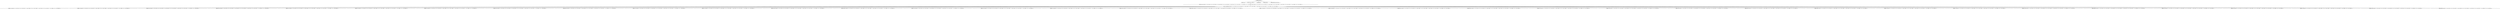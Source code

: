 digraph "getValues" {  
"538" [label = <(METHOD,getValues)<SUB>286</SUB>> ]
"539" [label = <(PARAM,this)<SUB>286</SUB>> ]
"540" [label = <(BLOCK,&lt;empty&gt;,&lt;empty&gt;)<SUB>286</SUB>> ]
"541" [label = <(RETURN,return new String[] { &quot;K&quot;, &quot;k&quot;, &quot;kilo&quot;, &quot;KILO&quot;, &quot;Ki&quot;, &quot;KI&quot;, &quot;ki&quot;, &quot;kibi&quot;, &quot;KIBI&quot;, &quot;M&quot;, &quot;m&quot;, &quot;mega&quot;, &quot;MEGA&quot;, &quot;Mi&quot;, &quot;MI&quot;, &quot;mi&quot;, &quot;mebi&quot;, &quot;MEBI&quot;, &quot;G&quot;, &quot;g&quot;, &quot;giga&quot;, &quot;GIGA&quot;, &quot;Gi&quot;, &quot;GI&quot;, &quot;gi&quot;, &quot;gibi&quot;, &quot;GIBI&quot;, &quot;T&quot;, &quot;t&quot;, &quot;tera&quot;, &quot;TERA&quot;, &quot;Ti&quot;, &quot;TI&quot;, &quot;ti&quot;, &quot;tebi&quot;, &quot;TEBI&quot; };,return new String[] { &quot;K&quot;, &quot;k&quot;, &quot;kilo&quot;, &quot;KILO&quot;, &quot;Ki&quot;, &quot;KI&quot;, &quot;ki&quot;, &quot;kibi&quot;, &quot;KIBI&quot;, &quot;M&quot;, &quot;m&quot;, &quot;mega&quot;, &quot;MEGA&quot;, &quot;Mi&quot;, &quot;MI&quot;, &quot;mi&quot;, &quot;mebi&quot;, &quot;MEBI&quot;, &quot;G&quot;, &quot;g&quot;, &quot;giga&quot;, &quot;GIGA&quot;, &quot;Gi&quot;, &quot;GI&quot;, &quot;gi&quot;, &quot;gibi&quot;, &quot;GIBI&quot;, &quot;T&quot;, &quot;t&quot;, &quot;tera&quot;, &quot;TERA&quot;, &quot;Ti&quot;, &quot;TI&quot;, &quot;ti&quot;, &quot;tebi&quot;, &quot;TEBI&quot; };)<SUB>287</SUB>> ]
"542" [label = <(&lt;operator&gt;.arrayInitializer,new String[] { &quot;K&quot;, &quot;k&quot;, &quot;kilo&quot;, &quot;KILO&quot;, &quot;Ki&quot;, &quot;KI&quot;, &quot;ki&quot;, &quot;kibi&quot;, &quot;KIBI&quot;, &quot;M&quot;, &quot;m&quot;, &quot;mega&quot;, &quot;MEGA&quot;, &quot;Mi&quot;, &quot;MI&quot;, &quot;mi&quot;, &quot;mebi&quot;, &quot;MEBI&quot;, &quot;G&quot;, &quot;g&quot;, &quot;giga&quot;, &quot;GIGA&quot;, &quot;Gi&quot;, &quot;GI&quot;, &quot;gi&quot;, &quot;gibi&quot;, &quot;GIBI&quot;, &quot;T&quot;, &quot;t&quot;, &quot;tera&quot;, &quot;TERA&quot;, &quot;Ti&quot;, &quot;TI&quot;, &quot;ti&quot;, &quot;tebi&quot;, &quot;TEBI&quot; })<SUB>287</SUB>> ]
"543" [label = <(LITERAL,&quot;K&quot;,new String[] { &quot;K&quot;, &quot;k&quot;, &quot;kilo&quot;, &quot;KILO&quot;, &quot;Ki&quot;, &quot;KI&quot;, &quot;ki&quot;, &quot;kibi&quot;, &quot;KIBI&quot;, &quot;M&quot;, &quot;m&quot;, &quot;mega&quot;, &quot;MEGA&quot;, &quot;Mi&quot;, &quot;MI&quot;, &quot;mi&quot;, &quot;mebi&quot;, &quot;MEBI&quot;, &quot;G&quot;, &quot;g&quot;, &quot;giga&quot;, &quot;GIGA&quot;, &quot;Gi&quot;, &quot;GI&quot;, &quot;gi&quot;, &quot;gibi&quot;, &quot;GIBI&quot;, &quot;T&quot;, &quot;t&quot;, &quot;tera&quot;, &quot;TERA&quot;, &quot;Ti&quot;, &quot;TI&quot;, &quot;ti&quot;, &quot;tebi&quot;, &quot;TEBI&quot; })<SUB>287</SUB>> ]
"544" [label = <(LITERAL,&quot;k&quot;,new String[] { &quot;K&quot;, &quot;k&quot;, &quot;kilo&quot;, &quot;KILO&quot;, &quot;Ki&quot;, &quot;KI&quot;, &quot;ki&quot;, &quot;kibi&quot;, &quot;KIBI&quot;, &quot;M&quot;, &quot;m&quot;, &quot;mega&quot;, &quot;MEGA&quot;, &quot;Mi&quot;, &quot;MI&quot;, &quot;mi&quot;, &quot;mebi&quot;, &quot;MEBI&quot;, &quot;G&quot;, &quot;g&quot;, &quot;giga&quot;, &quot;GIGA&quot;, &quot;Gi&quot;, &quot;GI&quot;, &quot;gi&quot;, &quot;gibi&quot;, &quot;GIBI&quot;, &quot;T&quot;, &quot;t&quot;, &quot;tera&quot;, &quot;TERA&quot;, &quot;Ti&quot;, &quot;TI&quot;, &quot;ti&quot;, &quot;tebi&quot;, &quot;TEBI&quot; })<SUB>287</SUB>> ]
"545" [label = <(LITERAL,&quot;kilo&quot;,new String[] { &quot;K&quot;, &quot;k&quot;, &quot;kilo&quot;, &quot;KILO&quot;, &quot;Ki&quot;, &quot;KI&quot;, &quot;ki&quot;, &quot;kibi&quot;, &quot;KIBI&quot;, &quot;M&quot;, &quot;m&quot;, &quot;mega&quot;, &quot;MEGA&quot;, &quot;Mi&quot;, &quot;MI&quot;, &quot;mi&quot;, &quot;mebi&quot;, &quot;MEBI&quot;, &quot;G&quot;, &quot;g&quot;, &quot;giga&quot;, &quot;GIGA&quot;, &quot;Gi&quot;, &quot;GI&quot;, &quot;gi&quot;, &quot;gibi&quot;, &quot;GIBI&quot;, &quot;T&quot;, &quot;t&quot;, &quot;tera&quot;, &quot;TERA&quot;, &quot;Ti&quot;, &quot;TI&quot;, &quot;ti&quot;, &quot;tebi&quot;, &quot;TEBI&quot; })<SUB>287</SUB>> ]
"546" [label = <(LITERAL,&quot;KILO&quot;,new String[] { &quot;K&quot;, &quot;k&quot;, &quot;kilo&quot;, &quot;KILO&quot;, &quot;Ki&quot;, &quot;KI&quot;, &quot;ki&quot;, &quot;kibi&quot;, &quot;KIBI&quot;, &quot;M&quot;, &quot;m&quot;, &quot;mega&quot;, &quot;MEGA&quot;, &quot;Mi&quot;, &quot;MI&quot;, &quot;mi&quot;, &quot;mebi&quot;, &quot;MEBI&quot;, &quot;G&quot;, &quot;g&quot;, &quot;giga&quot;, &quot;GIGA&quot;, &quot;Gi&quot;, &quot;GI&quot;, &quot;gi&quot;, &quot;gibi&quot;, &quot;GIBI&quot;, &quot;T&quot;, &quot;t&quot;, &quot;tera&quot;, &quot;TERA&quot;, &quot;Ti&quot;, &quot;TI&quot;, &quot;ti&quot;, &quot;tebi&quot;, &quot;TEBI&quot; })<SUB>287</SUB>> ]
"547" [label = <(LITERAL,&quot;Ki&quot;,new String[] { &quot;K&quot;, &quot;k&quot;, &quot;kilo&quot;, &quot;KILO&quot;, &quot;Ki&quot;, &quot;KI&quot;, &quot;ki&quot;, &quot;kibi&quot;, &quot;KIBI&quot;, &quot;M&quot;, &quot;m&quot;, &quot;mega&quot;, &quot;MEGA&quot;, &quot;Mi&quot;, &quot;MI&quot;, &quot;mi&quot;, &quot;mebi&quot;, &quot;MEBI&quot;, &quot;G&quot;, &quot;g&quot;, &quot;giga&quot;, &quot;GIGA&quot;, &quot;Gi&quot;, &quot;GI&quot;, &quot;gi&quot;, &quot;gibi&quot;, &quot;GIBI&quot;, &quot;T&quot;, &quot;t&quot;, &quot;tera&quot;, &quot;TERA&quot;, &quot;Ti&quot;, &quot;TI&quot;, &quot;ti&quot;, &quot;tebi&quot;, &quot;TEBI&quot; })<SUB>288</SUB>> ]
"548" [label = <(LITERAL,&quot;KI&quot;,new String[] { &quot;K&quot;, &quot;k&quot;, &quot;kilo&quot;, &quot;KILO&quot;, &quot;Ki&quot;, &quot;KI&quot;, &quot;ki&quot;, &quot;kibi&quot;, &quot;KIBI&quot;, &quot;M&quot;, &quot;m&quot;, &quot;mega&quot;, &quot;MEGA&quot;, &quot;Mi&quot;, &quot;MI&quot;, &quot;mi&quot;, &quot;mebi&quot;, &quot;MEBI&quot;, &quot;G&quot;, &quot;g&quot;, &quot;giga&quot;, &quot;GIGA&quot;, &quot;Gi&quot;, &quot;GI&quot;, &quot;gi&quot;, &quot;gibi&quot;, &quot;GIBI&quot;, &quot;T&quot;, &quot;t&quot;, &quot;tera&quot;, &quot;TERA&quot;, &quot;Ti&quot;, &quot;TI&quot;, &quot;ti&quot;, &quot;tebi&quot;, &quot;TEBI&quot; })<SUB>288</SUB>> ]
"549" [label = <(LITERAL,&quot;ki&quot;,new String[] { &quot;K&quot;, &quot;k&quot;, &quot;kilo&quot;, &quot;KILO&quot;, &quot;Ki&quot;, &quot;KI&quot;, &quot;ki&quot;, &quot;kibi&quot;, &quot;KIBI&quot;, &quot;M&quot;, &quot;m&quot;, &quot;mega&quot;, &quot;MEGA&quot;, &quot;Mi&quot;, &quot;MI&quot;, &quot;mi&quot;, &quot;mebi&quot;, &quot;MEBI&quot;, &quot;G&quot;, &quot;g&quot;, &quot;giga&quot;, &quot;GIGA&quot;, &quot;Gi&quot;, &quot;GI&quot;, &quot;gi&quot;, &quot;gibi&quot;, &quot;GIBI&quot;, &quot;T&quot;, &quot;t&quot;, &quot;tera&quot;, &quot;TERA&quot;, &quot;Ti&quot;, &quot;TI&quot;, &quot;ti&quot;, &quot;tebi&quot;, &quot;TEBI&quot; })<SUB>288</SUB>> ]
"550" [label = <(LITERAL,&quot;kibi&quot;,new String[] { &quot;K&quot;, &quot;k&quot;, &quot;kilo&quot;, &quot;KILO&quot;, &quot;Ki&quot;, &quot;KI&quot;, &quot;ki&quot;, &quot;kibi&quot;, &quot;KIBI&quot;, &quot;M&quot;, &quot;m&quot;, &quot;mega&quot;, &quot;MEGA&quot;, &quot;Mi&quot;, &quot;MI&quot;, &quot;mi&quot;, &quot;mebi&quot;, &quot;MEBI&quot;, &quot;G&quot;, &quot;g&quot;, &quot;giga&quot;, &quot;GIGA&quot;, &quot;Gi&quot;, &quot;GI&quot;, &quot;gi&quot;, &quot;gibi&quot;, &quot;GIBI&quot;, &quot;T&quot;, &quot;t&quot;, &quot;tera&quot;, &quot;TERA&quot;, &quot;Ti&quot;, &quot;TI&quot;, &quot;ti&quot;, &quot;tebi&quot;, &quot;TEBI&quot; })<SUB>288</SUB>> ]
"551" [label = <(LITERAL,&quot;KIBI&quot;,new String[] { &quot;K&quot;, &quot;k&quot;, &quot;kilo&quot;, &quot;KILO&quot;, &quot;Ki&quot;, &quot;KI&quot;, &quot;ki&quot;, &quot;kibi&quot;, &quot;KIBI&quot;, &quot;M&quot;, &quot;m&quot;, &quot;mega&quot;, &quot;MEGA&quot;, &quot;Mi&quot;, &quot;MI&quot;, &quot;mi&quot;, &quot;mebi&quot;, &quot;MEBI&quot;, &quot;G&quot;, &quot;g&quot;, &quot;giga&quot;, &quot;GIGA&quot;, &quot;Gi&quot;, &quot;GI&quot;, &quot;gi&quot;, &quot;gibi&quot;, &quot;GIBI&quot;, &quot;T&quot;, &quot;t&quot;, &quot;tera&quot;, &quot;TERA&quot;, &quot;Ti&quot;, &quot;TI&quot;, &quot;ti&quot;, &quot;tebi&quot;, &quot;TEBI&quot; })<SUB>288</SUB>> ]
"552" [label = <(LITERAL,&quot;M&quot;,new String[] { &quot;K&quot;, &quot;k&quot;, &quot;kilo&quot;, &quot;KILO&quot;, &quot;Ki&quot;, &quot;KI&quot;, &quot;ki&quot;, &quot;kibi&quot;, &quot;KIBI&quot;, &quot;M&quot;, &quot;m&quot;, &quot;mega&quot;, &quot;MEGA&quot;, &quot;Mi&quot;, &quot;MI&quot;, &quot;mi&quot;, &quot;mebi&quot;, &quot;MEBI&quot;, &quot;G&quot;, &quot;g&quot;, &quot;giga&quot;, &quot;GIGA&quot;, &quot;Gi&quot;, &quot;GI&quot;, &quot;gi&quot;, &quot;gibi&quot;, &quot;GIBI&quot;, &quot;T&quot;, &quot;t&quot;, &quot;tera&quot;, &quot;TERA&quot;, &quot;Ti&quot;, &quot;TI&quot;, &quot;ti&quot;, &quot;tebi&quot;, &quot;TEBI&quot; })<SUB>289</SUB>> ]
"553" [label = <(LITERAL,&quot;m&quot;,new String[] { &quot;K&quot;, &quot;k&quot;, &quot;kilo&quot;, &quot;KILO&quot;, &quot;Ki&quot;, &quot;KI&quot;, &quot;ki&quot;, &quot;kibi&quot;, &quot;KIBI&quot;, &quot;M&quot;, &quot;m&quot;, &quot;mega&quot;, &quot;MEGA&quot;, &quot;Mi&quot;, &quot;MI&quot;, &quot;mi&quot;, &quot;mebi&quot;, &quot;MEBI&quot;, &quot;G&quot;, &quot;g&quot;, &quot;giga&quot;, &quot;GIGA&quot;, &quot;Gi&quot;, &quot;GI&quot;, &quot;gi&quot;, &quot;gibi&quot;, &quot;GIBI&quot;, &quot;T&quot;, &quot;t&quot;, &quot;tera&quot;, &quot;TERA&quot;, &quot;Ti&quot;, &quot;TI&quot;, &quot;ti&quot;, &quot;tebi&quot;, &quot;TEBI&quot; })<SUB>289</SUB>> ]
"554" [label = <(LITERAL,&quot;mega&quot;,new String[] { &quot;K&quot;, &quot;k&quot;, &quot;kilo&quot;, &quot;KILO&quot;, &quot;Ki&quot;, &quot;KI&quot;, &quot;ki&quot;, &quot;kibi&quot;, &quot;KIBI&quot;, &quot;M&quot;, &quot;m&quot;, &quot;mega&quot;, &quot;MEGA&quot;, &quot;Mi&quot;, &quot;MI&quot;, &quot;mi&quot;, &quot;mebi&quot;, &quot;MEBI&quot;, &quot;G&quot;, &quot;g&quot;, &quot;giga&quot;, &quot;GIGA&quot;, &quot;Gi&quot;, &quot;GI&quot;, &quot;gi&quot;, &quot;gibi&quot;, &quot;GIBI&quot;, &quot;T&quot;, &quot;t&quot;, &quot;tera&quot;, &quot;TERA&quot;, &quot;Ti&quot;, &quot;TI&quot;, &quot;ti&quot;, &quot;tebi&quot;, &quot;TEBI&quot; })<SUB>289</SUB>> ]
"555" [label = <(LITERAL,&quot;MEGA&quot;,new String[] { &quot;K&quot;, &quot;k&quot;, &quot;kilo&quot;, &quot;KILO&quot;, &quot;Ki&quot;, &quot;KI&quot;, &quot;ki&quot;, &quot;kibi&quot;, &quot;KIBI&quot;, &quot;M&quot;, &quot;m&quot;, &quot;mega&quot;, &quot;MEGA&quot;, &quot;Mi&quot;, &quot;MI&quot;, &quot;mi&quot;, &quot;mebi&quot;, &quot;MEBI&quot;, &quot;G&quot;, &quot;g&quot;, &quot;giga&quot;, &quot;GIGA&quot;, &quot;Gi&quot;, &quot;GI&quot;, &quot;gi&quot;, &quot;gibi&quot;, &quot;GIBI&quot;, &quot;T&quot;, &quot;t&quot;, &quot;tera&quot;, &quot;TERA&quot;, &quot;Ti&quot;, &quot;TI&quot;, &quot;ti&quot;, &quot;tebi&quot;, &quot;TEBI&quot; })<SUB>289</SUB>> ]
"556" [label = <(LITERAL,&quot;Mi&quot;,new String[] { &quot;K&quot;, &quot;k&quot;, &quot;kilo&quot;, &quot;KILO&quot;, &quot;Ki&quot;, &quot;KI&quot;, &quot;ki&quot;, &quot;kibi&quot;, &quot;KIBI&quot;, &quot;M&quot;, &quot;m&quot;, &quot;mega&quot;, &quot;MEGA&quot;, &quot;Mi&quot;, &quot;MI&quot;, &quot;mi&quot;, &quot;mebi&quot;, &quot;MEBI&quot;, &quot;G&quot;, &quot;g&quot;, &quot;giga&quot;, &quot;GIGA&quot;, &quot;Gi&quot;, &quot;GI&quot;, &quot;gi&quot;, &quot;gibi&quot;, &quot;GIBI&quot;, &quot;T&quot;, &quot;t&quot;, &quot;tera&quot;, &quot;TERA&quot;, &quot;Ti&quot;, &quot;TI&quot;, &quot;ti&quot;, &quot;tebi&quot;, &quot;TEBI&quot; })<SUB>290</SUB>> ]
"557" [label = <(LITERAL,&quot;MI&quot;,new String[] { &quot;K&quot;, &quot;k&quot;, &quot;kilo&quot;, &quot;KILO&quot;, &quot;Ki&quot;, &quot;KI&quot;, &quot;ki&quot;, &quot;kibi&quot;, &quot;KIBI&quot;, &quot;M&quot;, &quot;m&quot;, &quot;mega&quot;, &quot;MEGA&quot;, &quot;Mi&quot;, &quot;MI&quot;, &quot;mi&quot;, &quot;mebi&quot;, &quot;MEBI&quot;, &quot;G&quot;, &quot;g&quot;, &quot;giga&quot;, &quot;GIGA&quot;, &quot;Gi&quot;, &quot;GI&quot;, &quot;gi&quot;, &quot;gibi&quot;, &quot;GIBI&quot;, &quot;T&quot;, &quot;t&quot;, &quot;tera&quot;, &quot;TERA&quot;, &quot;Ti&quot;, &quot;TI&quot;, &quot;ti&quot;, &quot;tebi&quot;, &quot;TEBI&quot; })<SUB>290</SUB>> ]
"558" [label = <(LITERAL,&quot;mi&quot;,new String[] { &quot;K&quot;, &quot;k&quot;, &quot;kilo&quot;, &quot;KILO&quot;, &quot;Ki&quot;, &quot;KI&quot;, &quot;ki&quot;, &quot;kibi&quot;, &quot;KIBI&quot;, &quot;M&quot;, &quot;m&quot;, &quot;mega&quot;, &quot;MEGA&quot;, &quot;Mi&quot;, &quot;MI&quot;, &quot;mi&quot;, &quot;mebi&quot;, &quot;MEBI&quot;, &quot;G&quot;, &quot;g&quot;, &quot;giga&quot;, &quot;GIGA&quot;, &quot;Gi&quot;, &quot;GI&quot;, &quot;gi&quot;, &quot;gibi&quot;, &quot;GIBI&quot;, &quot;T&quot;, &quot;t&quot;, &quot;tera&quot;, &quot;TERA&quot;, &quot;Ti&quot;, &quot;TI&quot;, &quot;ti&quot;, &quot;tebi&quot;, &quot;TEBI&quot; })<SUB>290</SUB>> ]
"559" [label = <(LITERAL,&quot;mebi&quot;,new String[] { &quot;K&quot;, &quot;k&quot;, &quot;kilo&quot;, &quot;KILO&quot;, &quot;Ki&quot;, &quot;KI&quot;, &quot;ki&quot;, &quot;kibi&quot;, &quot;KIBI&quot;, &quot;M&quot;, &quot;m&quot;, &quot;mega&quot;, &quot;MEGA&quot;, &quot;Mi&quot;, &quot;MI&quot;, &quot;mi&quot;, &quot;mebi&quot;, &quot;MEBI&quot;, &quot;G&quot;, &quot;g&quot;, &quot;giga&quot;, &quot;GIGA&quot;, &quot;Gi&quot;, &quot;GI&quot;, &quot;gi&quot;, &quot;gibi&quot;, &quot;GIBI&quot;, &quot;T&quot;, &quot;t&quot;, &quot;tera&quot;, &quot;TERA&quot;, &quot;Ti&quot;, &quot;TI&quot;, &quot;ti&quot;, &quot;tebi&quot;, &quot;TEBI&quot; })<SUB>290</SUB>> ]
"560" [label = <(LITERAL,&quot;MEBI&quot;,new String[] { &quot;K&quot;, &quot;k&quot;, &quot;kilo&quot;, &quot;KILO&quot;, &quot;Ki&quot;, &quot;KI&quot;, &quot;ki&quot;, &quot;kibi&quot;, &quot;KIBI&quot;, &quot;M&quot;, &quot;m&quot;, &quot;mega&quot;, &quot;MEGA&quot;, &quot;Mi&quot;, &quot;MI&quot;, &quot;mi&quot;, &quot;mebi&quot;, &quot;MEBI&quot;, &quot;G&quot;, &quot;g&quot;, &quot;giga&quot;, &quot;GIGA&quot;, &quot;Gi&quot;, &quot;GI&quot;, &quot;gi&quot;, &quot;gibi&quot;, &quot;GIBI&quot;, &quot;T&quot;, &quot;t&quot;, &quot;tera&quot;, &quot;TERA&quot;, &quot;Ti&quot;, &quot;TI&quot;, &quot;ti&quot;, &quot;tebi&quot;, &quot;TEBI&quot; })<SUB>290</SUB>> ]
"561" [label = <(LITERAL,&quot;G&quot;,new String[] { &quot;K&quot;, &quot;k&quot;, &quot;kilo&quot;, &quot;KILO&quot;, &quot;Ki&quot;, &quot;KI&quot;, &quot;ki&quot;, &quot;kibi&quot;, &quot;KIBI&quot;, &quot;M&quot;, &quot;m&quot;, &quot;mega&quot;, &quot;MEGA&quot;, &quot;Mi&quot;, &quot;MI&quot;, &quot;mi&quot;, &quot;mebi&quot;, &quot;MEBI&quot;, &quot;G&quot;, &quot;g&quot;, &quot;giga&quot;, &quot;GIGA&quot;, &quot;Gi&quot;, &quot;GI&quot;, &quot;gi&quot;, &quot;gibi&quot;, &quot;GIBI&quot;, &quot;T&quot;, &quot;t&quot;, &quot;tera&quot;, &quot;TERA&quot;, &quot;Ti&quot;, &quot;TI&quot;, &quot;ti&quot;, &quot;tebi&quot;, &quot;TEBI&quot; })<SUB>291</SUB>> ]
"562" [label = <(LITERAL,&quot;g&quot;,new String[] { &quot;K&quot;, &quot;k&quot;, &quot;kilo&quot;, &quot;KILO&quot;, &quot;Ki&quot;, &quot;KI&quot;, &quot;ki&quot;, &quot;kibi&quot;, &quot;KIBI&quot;, &quot;M&quot;, &quot;m&quot;, &quot;mega&quot;, &quot;MEGA&quot;, &quot;Mi&quot;, &quot;MI&quot;, &quot;mi&quot;, &quot;mebi&quot;, &quot;MEBI&quot;, &quot;G&quot;, &quot;g&quot;, &quot;giga&quot;, &quot;GIGA&quot;, &quot;Gi&quot;, &quot;GI&quot;, &quot;gi&quot;, &quot;gibi&quot;, &quot;GIBI&quot;, &quot;T&quot;, &quot;t&quot;, &quot;tera&quot;, &quot;TERA&quot;, &quot;Ti&quot;, &quot;TI&quot;, &quot;ti&quot;, &quot;tebi&quot;, &quot;TEBI&quot; })<SUB>291</SUB>> ]
"563" [label = <(LITERAL,&quot;giga&quot;,new String[] { &quot;K&quot;, &quot;k&quot;, &quot;kilo&quot;, &quot;KILO&quot;, &quot;Ki&quot;, &quot;KI&quot;, &quot;ki&quot;, &quot;kibi&quot;, &quot;KIBI&quot;, &quot;M&quot;, &quot;m&quot;, &quot;mega&quot;, &quot;MEGA&quot;, &quot;Mi&quot;, &quot;MI&quot;, &quot;mi&quot;, &quot;mebi&quot;, &quot;MEBI&quot;, &quot;G&quot;, &quot;g&quot;, &quot;giga&quot;, &quot;GIGA&quot;, &quot;Gi&quot;, &quot;GI&quot;, &quot;gi&quot;, &quot;gibi&quot;, &quot;GIBI&quot;, &quot;T&quot;, &quot;t&quot;, &quot;tera&quot;, &quot;TERA&quot;, &quot;Ti&quot;, &quot;TI&quot;, &quot;ti&quot;, &quot;tebi&quot;, &quot;TEBI&quot; })<SUB>291</SUB>> ]
"564" [label = <(LITERAL,&quot;GIGA&quot;,new String[] { &quot;K&quot;, &quot;k&quot;, &quot;kilo&quot;, &quot;KILO&quot;, &quot;Ki&quot;, &quot;KI&quot;, &quot;ki&quot;, &quot;kibi&quot;, &quot;KIBI&quot;, &quot;M&quot;, &quot;m&quot;, &quot;mega&quot;, &quot;MEGA&quot;, &quot;Mi&quot;, &quot;MI&quot;, &quot;mi&quot;, &quot;mebi&quot;, &quot;MEBI&quot;, &quot;G&quot;, &quot;g&quot;, &quot;giga&quot;, &quot;GIGA&quot;, &quot;Gi&quot;, &quot;GI&quot;, &quot;gi&quot;, &quot;gibi&quot;, &quot;GIBI&quot;, &quot;T&quot;, &quot;t&quot;, &quot;tera&quot;, &quot;TERA&quot;, &quot;Ti&quot;, &quot;TI&quot;, &quot;ti&quot;, &quot;tebi&quot;, &quot;TEBI&quot; })<SUB>291</SUB>> ]
"565" [label = <(LITERAL,&quot;Gi&quot;,new String[] { &quot;K&quot;, &quot;k&quot;, &quot;kilo&quot;, &quot;KILO&quot;, &quot;Ki&quot;, &quot;KI&quot;, &quot;ki&quot;, &quot;kibi&quot;, &quot;KIBI&quot;, &quot;M&quot;, &quot;m&quot;, &quot;mega&quot;, &quot;MEGA&quot;, &quot;Mi&quot;, &quot;MI&quot;, &quot;mi&quot;, &quot;mebi&quot;, &quot;MEBI&quot;, &quot;G&quot;, &quot;g&quot;, &quot;giga&quot;, &quot;GIGA&quot;, &quot;Gi&quot;, &quot;GI&quot;, &quot;gi&quot;, &quot;gibi&quot;, &quot;GIBI&quot;, &quot;T&quot;, &quot;t&quot;, &quot;tera&quot;, &quot;TERA&quot;, &quot;Ti&quot;, &quot;TI&quot;, &quot;ti&quot;, &quot;tebi&quot;, &quot;TEBI&quot; })<SUB>292</SUB>> ]
"566" [label = <(LITERAL,&quot;GI&quot;,new String[] { &quot;K&quot;, &quot;k&quot;, &quot;kilo&quot;, &quot;KILO&quot;, &quot;Ki&quot;, &quot;KI&quot;, &quot;ki&quot;, &quot;kibi&quot;, &quot;KIBI&quot;, &quot;M&quot;, &quot;m&quot;, &quot;mega&quot;, &quot;MEGA&quot;, &quot;Mi&quot;, &quot;MI&quot;, &quot;mi&quot;, &quot;mebi&quot;, &quot;MEBI&quot;, &quot;G&quot;, &quot;g&quot;, &quot;giga&quot;, &quot;GIGA&quot;, &quot;Gi&quot;, &quot;GI&quot;, &quot;gi&quot;, &quot;gibi&quot;, &quot;GIBI&quot;, &quot;T&quot;, &quot;t&quot;, &quot;tera&quot;, &quot;TERA&quot;, &quot;Ti&quot;, &quot;TI&quot;, &quot;ti&quot;, &quot;tebi&quot;, &quot;TEBI&quot; })<SUB>292</SUB>> ]
"567" [label = <(LITERAL,&quot;gi&quot;,new String[] { &quot;K&quot;, &quot;k&quot;, &quot;kilo&quot;, &quot;KILO&quot;, &quot;Ki&quot;, &quot;KI&quot;, &quot;ki&quot;, &quot;kibi&quot;, &quot;KIBI&quot;, &quot;M&quot;, &quot;m&quot;, &quot;mega&quot;, &quot;MEGA&quot;, &quot;Mi&quot;, &quot;MI&quot;, &quot;mi&quot;, &quot;mebi&quot;, &quot;MEBI&quot;, &quot;G&quot;, &quot;g&quot;, &quot;giga&quot;, &quot;GIGA&quot;, &quot;Gi&quot;, &quot;GI&quot;, &quot;gi&quot;, &quot;gibi&quot;, &quot;GIBI&quot;, &quot;T&quot;, &quot;t&quot;, &quot;tera&quot;, &quot;TERA&quot;, &quot;Ti&quot;, &quot;TI&quot;, &quot;ti&quot;, &quot;tebi&quot;, &quot;TEBI&quot; })<SUB>292</SUB>> ]
"568" [label = <(LITERAL,&quot;gibi&quot;,new String[] { &quot;K&quot;, &quot;k&quot;, &quot;kilo&quot;, &quot;KILO&quot;, &quot;Ki&quot;, &quot;KI&quot;, &quot;ki&quot;, &quot;kibi&quot;, &quot;KIBI&quot;, &quot;M&quot;, &quot;m&quot;, &quot;mega&quot;, &quot;MEGA&quot;, &quot;Mi&quot;, &quot;MI&quot;, &quot;mi&quot;, &quot;mebi&quot;, &quot;MEBI&quot;, &quot;G&quot;, &quot;g&quot;, &quot;giga&quot;, &quot;GIGA&quot;, &quot;Gi&quot;, &quot;GI&quot;, &quot;gi&quot;, &quot;gibi&quot;, &quot;GIBI&quot;, &quot;T&quot;, &quot;t&quot;, &quot;tera&quot;, &quot;TERA&quot;, &quot;Ti&quot;, &quot;TI&quot;, &quot;ti&quot;, &quot;tebi&quot;, &quot;TEBI&quot; })<SUB>292</SUB>> ]
"569" [label = <(LITERAL,&quot;GIBI&quot;,new String[] { &quot;K&quot;, &quot;k&quot;, &quot;kilo&quot;, &quot;KILO&quot;, &quot;Ki&quot;, &quot;KI&quot;, &quot;ki&quot;, &quot;kibi&quot;, &quot;KIBI&quot;, &quot;M&quot;, &quot;m&quot;, &quot;mega&quot;, &quot;MEGA&quot;, &quot;Mi&quot;, &quot;MI&quot;, &quot;mi&quot;, &quot;mebi&quot;, &quot;MEBI&quot;, &quot;G&quot;, &quot;g&quot;, &quot;giga&quot;, &quot;GIGA&quot;, &quot;Gi&quot;, &quot;GI&quot;, &quot;gi&quot;, &quot;gibi&quot;, &quot;GIBI&quot;, &quot;T&quot;, &quot;t&quot;, &quot;tera&quot;, &quot;TERA&quot;, &quot;Ti&quot;, &quot;TI&quot;, &quot;ti&quot;, &quot;tebi&quot;, &quot;TEBI&quot; })<SUB>292</SUB>> ]
"570" [label = <(LITERAL,&quot;T&quot;,new String[] { &quot;K&quot;, &quot;k&quot;, &quot;kilo&quot;, &quot;KILO&quot;, &quot;Ki&quot;, &quot;KI&quot;, &quot;ki&quot;, &quot;kibi&quot;, &quot;KIBI&quot;, &quot;M&quot;, &quot;m&quot;, &quot;mega&quot;, &quot;MEGA&quot;, &quot;Mi&quot;, &quot;MI&quot;, &quot;mi&quot;, &quot;mebi&quot;, &quot;MEBI&quot;, &quot;G&quot;, &quot;g&quot;, &quot;giga&quot;, &quot;GIGA&quot;, &quot;Gi&quot;, &quot;GI&quot;, &quot;gi&quot;, &quot;gibi&quot;, &quot;GIBI&quot;, &quot;T&quot;, &quot;t&quot;, &quot;tera&quot;, &quot;TERA&quot;, &quot;Ti&quot;, &quot;TI&quot;, &quot;ti&quot;, &quot;tebi&quot;, &quot;TEBI&quot; })<SUB>293</SUB>> ]
"571" [label = <(LITERAL,&quot;t&quot;,new String[] { &quot;K&quot;, &quot;k&quot;, &quot;kilo&quot;, &quot;KILO&quot;, &quot;Ki&quot;, &quot;KI&quot;, &quot;ki&quot;, &quot;kibi&quot;, &quot;KIBI&quot;, &quot;M&quot;, &quot;m&quot;, &quot;mega&quot;, &quot;MEGA&quot;, &quot;Mi&quot;, &quot;MI&quot;, &quot;mi&quot;, &quot;mebi&quot;, &quot;MEBI&quot;, &quot;G&quot;, &quot;g&quot;, &quot;giga&quot;, &quot;GIGA&quot;, &quot;Gi&quot;, &quot;GI&quot;, &quot;gi&quot;, &quot;gibi&quot;, &quot;GIBI&quot;, &quot;T&quot;, &quot;t&quot;, &quot;tera&quot;, &quot;TERA&quot;, &quot;Ti&quot;, &quot;TI&quot;, &quot;ti&quot;, &quot;tebi&quot;, &quot;TEBI&quot; })<SUB>293</SUB>> ]
"572" [label = <(LITERAL,&quot;tera&quot;,new String[] { &quot;K&quot;, &quot;k&quot;, &quot;kilo&quot;, &quot;KILO&quot;, &quot;Ki&quot;, &quot;KI&quot;, &quot;ki&quot;, &quot;kibi&quot;, &quot;KIBI&quot;, &quot;M&quot;, &quot;m&quot;, &quot;mega&quot;, &quot;MEGA&quot;, &quot;Mi&quot;, &quot;MI&quot;, &quot;mi&quot;, &quot;mebi&quot;, &quot;MEBI&quot;, &quot;G&quot;, &quot;g&quot;, &quot;giga&quot;, &quot;GIGA&quot;, &quot;Gi&quot;, &quot;GI&quot;, &quot;gi&quot;, &quot;gibi&quot;, &quot;GIBI&quot;, &quot;T&quot;, &quot;t&quot;, &quot;tera&quot;, &quot;TERA&quot;, &quot;Ti&quot;, &quot;TI&quot;, &quot;ti&quot;, &quot;tebi&quot;, &quot;TEBI&quot; })<SUB>293</SUB>> ]
"573" [label = <(LITERAL,&quot;TERA&quot;,new String[] { &quot;K&quot;, &quot;k&quot;, &quot;kilo&quot;, &quot;KILO&quot;, &quot;Ki&quot;, &quot;KI&quot;, &quot;ki&quot;, &quot;kibi&quot;, &quot;KIBI&quot;, &quot;M&quot;, &quot;m&quot;, &quot;mega&quot;, &quot;MEGA&quot;, &quot;Mi&quot;, &quot;MI&quot;, &quot;mi&quot;, &quot;mebi&quot;, &quot;MEBI&quot;, &quot;G&quot;, &quot;g&quot;, &quot;giga&quot;, &quot;GIGA&quot;, &quot;Gi&quot;, &quot;GI&quot;, &quot;gi&quot;, &quot;gibi&quot;, &quot;GIBI&quot;, &quot;T&quot;, &quot;t&quot;, &quot;tera&quot;, &quot;TERA&quot;, &quot;Ti&quot;, &quot;TI&quot;, &quot;ti&quot;, &quot;tebi&quot;, &quot;TEBI&quot; })<SUB>293</SUB>> ]
"574" [label = <(LITERAL,&quot;Ti&quot;,new String[] { &quot;K&quot;, &quot;k&quot;, &quot;kilo&quot;, &quot;KILO&quot;, &quot;Ki&quot;, &quot;KI&quot;, &quot;ki&quot;, &quot;kibi&quot;, &quot;KIBI&quot;, &quot;M&quot;, &quot;m&quot;, &quot;mega&quot;, &quot;MEGA&quot;, &quot;Mi&quot;, &quot;MI&quot;, &quot;mi&quot;, &quot;mebi&quot;, &quot;MEBI&quot;, &quot;G&quot;, &quot;g&quot;, &quot;giga&quot;, &quot;GIGA&quot;, &quot;Gi&quot;, &quot;GI&quot;, &quot;gi&quot;, &quot;gibi&quot;, &quot;GIBI&quot;, &quot;T&quot;, &quot;t&quot;, &quot;tera&quot;, &quot;TERA&quot;, &quot;Ti&quot;, &quot;TI&quot;, &quot;ti&quot;, &quot;tebi&quot;, &quot;TEBI&quot; })<SUB>294</SUB>> ]
"575" [label = <(LITERAL,&quot;TI&quot;,new String[] { &quot;K&quot;, &quot;k&quot;, &quot;kilo&quot;, &quot;KILO&quot;, &quot;Ki&quot;, &quot;KI&quot;, &quot;ki&quot;, &quot;kibi&quot;, &quot;KIBI&quot;, &quot;M&quot;, &quot;m&quot;, &quot;mega&quot;, &quot;MEGA&quot;, &quot;Mi&quot;, &quot;MI&quot;, &quot;mi&quot;, &quot;mebi&quot;, &quot;MEBI&quot;, &quot;G&quot;, &quot;g&quot;, &quot;giga&quot;, &quot;GIGA&quot;, &quot;Gi&quot;, &quot;GI&quot;, &quot;gi&quot;, &quot;gibi&quot;, &quot;GIBI&quot;, &quot;T&quot;, &quot;t&quot;, &quot;tera&quot;, &quot;TERA&quot;, &quot;Ti&quot;, &quot;TI&quot;, &quot;ti&quot;, &quot;tebi&quot;, &quot;TEBI&quot; })<SUB>294</SUB>> ]
"576" [label = <(LITERAL,&quot;ti&quot;,new String[] { &quot;K&quot;, &quot;k&quot;, &quot;kilo&quot;, &quot;KILO&quot;, &quot;Ki&quot;, &quot;KI&quot;, &quot;ki&quot;, &quot;kibi&quot;, &quot;KIBI&quot;, &quot;M&quot;, &quot;m&quot;, &quot;mega&quot;, &quot;MEGA&quot;, &quot;Mi&quot;, &quot;MI&quot;, &quot;mi&quot;, &quot;mebi&quot;, &quot;MEBI&quot;, &quot;G&quot;, &quot;g&quot;, &quot;giga&quot;, &quot;GIGA&quot;, &quot;Gi&quot;, &quot;GI&quot;, &quot;gi&quot;, &quot;gibi&quot;, &quot;GIBI&quot;, &quot;T&quot;, &quot;t&quot;, &quot;tera&quot;, &quot;TERA&quot;, &quot;Ti&quot;, &quot;TI&quot;, &quot;ti&quot;, &quot;tebi&quot;, &quot;TEBI&quot; })<SUB>294</SUB>> ]
"577" [label = <(LITERAL,&quot;tebi&quot;,new String[] { &quot;K&quot;, &quot;k&quot;, &quot;kilo&quot;, &quot;KILO&quot;, &quot;Ki&quot;, &quot;KI&quot;, &quot;ki&quot;, &quot;kibi&quot;, &quot;KIBI&quot;, &quot;M&quot;, &quot;m&quot;, &quot;mega&quot;, &quot;MEGA&quot;, &quot;Mi&quot;, &quot;MI&quot;, &quot;mi&quot;, &quot;mebi&quot;, &quot;MEBI&quot;, &quot;G&quot;, &quot;g&quot;, &quot;giga&quot;, &quot;GIGA&quot;, &quot;Gi&quot;, &quot;GI&quot;, &quot;gi&quot;, &quot;gibi&quot;, &quot;GIBI&quot;, &quot;T&quot;, &quot;t&quot;, &quot;tera&quot;, &quot;TERA&quot;, &quot;Ti&quot;, &quot;TI&quot;, &quot;ti&quot;, &quot;tebi&quot;, &quot;TEBI&quot; })<SUB>294</SUB>> ]
"578" [label = <(LITERAL,&quot;TEBI&quot;,new String[] { &quot;K&quot;, &quot;k&quot;, &quot;kilo&quot;, &quot;KILO&quot;, &quot;Ki&quot;, &quot;KI&quot;, &quot;ki&quot;, &quot;kibi&quot;, &quot;KIBI&quot;, &quot;M&quot;, &quot;m&quot;, &quot;mega&quot;, &quot;MEGA&quot;, &quot;Mi&quot;, &quot;MI&quot;, &quot;mi&quot;, &quot;mebi&quot;, &quot;MEBI&quot;, &quot;G&quot;, &quot;g&quot;, &quot;giga&quot;, &quot;GIGA&quot;, &quot;Gi&quot;, &quot;GI&quot;, &quot;gi&quot;, &quot;gibi&quot;, &quot;GIBI&quot;, &quot;T&quot;, &quot;t&quot;, &quot;tera&quot;, &quot;TERA&quot;, &quot;Ti&quot;, &quot;TI&quot;, &quot;ti&quot;, &quot;tebi&quot;, &quot;TEBI&quot; })<SUB>294</SUB>> ]
"579" [label = <(MODIFIER,PUBLIC)> ]
"580" [label = <(MODIFIER,VIRTUAL)> ]
"581" [label = <(METHOD_RETURN,java.lang.String[])<SUB>286</SUB>> ]
  "538" -> "539" 
  "538" -> "540" 
  "538" -> "579" 
  "538" -> "580" 
  "538" -> "581" 
  "540" -> "541" 
  "541" -> "542" 
  "542" -> "543" 
  "542" -> "544" 
  "542" -> "545" 
  "542" -> "546" 
  "542" -> "547" 
  "542" -> "548" 
  "542" -> "549" 
  "542" -> "550" 
  "542" -> "551" 
  "542" -> "552" 
  "542" -> "553" 
  "542" -> "554" 
  "542" -> "555" 
  "542" -> "556" 
  "542" -> "557" 
  "542" -> "558" 
  "542" -> "559" 
  "542" -> "560" 
  "542" -> "561" 
  "542" -> "562" 
  "542" -> "563" 
  "542" -> "564" 
  "542" -> "565" 
  "542" -> "566" 
  "542" -> "567" 
  "542" -> "568" 
  "542" -> "569" 
  "542" -> "570" 
  "542" -> "571" 
  "542" -> "572" 
  "542" -> "573" 
  "542" -> "574" 
  "542" -> "575" 
  "542" -> "576" 
  "542" -> "577" 
  "542" -> "578" 
}
